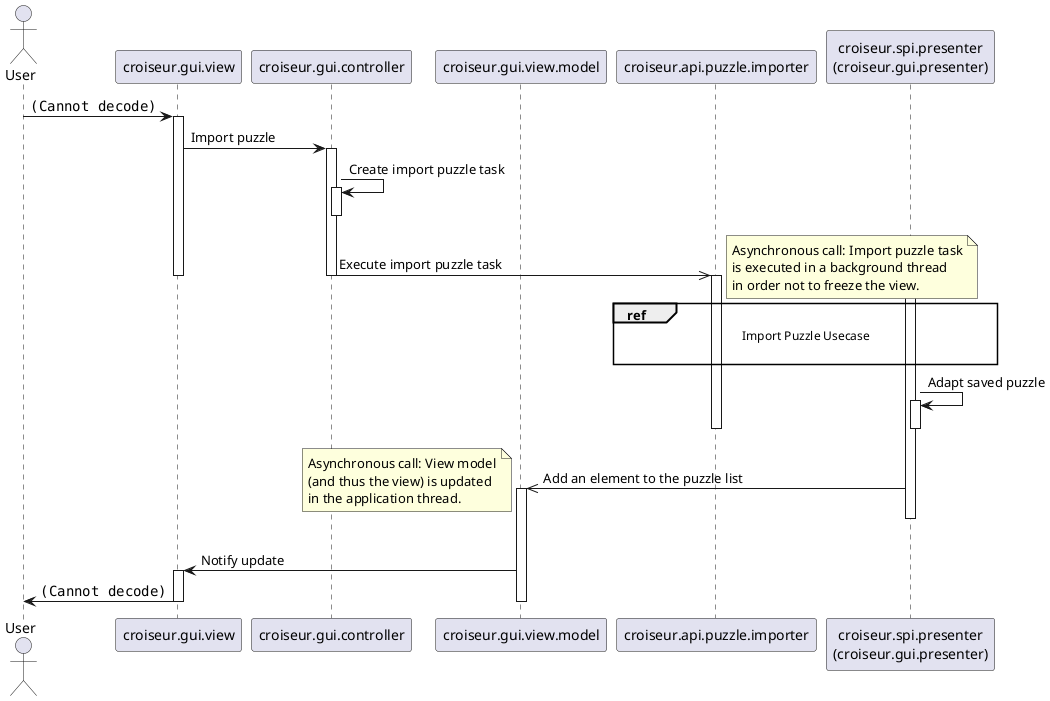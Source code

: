 'SPDX-FileCopyrightText: 2023 Antoine Belvire
'SPDX-License-Identifier: GPL-3.0-or-later

@startuml
skinparam responseMessageBelowArrow true

actor User
participant croiseur.gui.view
participant croiseur.gui.controller
participant croiseur.gui.view.model
participant croiseur.api.puzzle.importer
participant "croiseur.spi.presenter\n(croiseur.gui.presenter)" as croiseur.spi.presenter

User -> croiseur.gui.view : <img:"image/input/croiseur-gui-puzzle-import.png"{scale=0.75}>
activate croiseur.gui.view

croiseur.gui.view -> croiseur.gui.controller : Import puzzle
activate croiseur.gui.controller

croiseur.gui.controller -> croiseur.gui.controller : Create import puzzle task
activate croiseur.gui.controller
deactivate croiseur.gui.controller

croiseur.gui.controller ->> croiseur.api.puzzle.importer : Execute import puzzle task
note right
 Asynchronous call: Import puzzle task
 is executed in a background thread
 in order not to freeze the view.
end note
deactivate croiseur.gui.controller
deactivate croiseur.gui.view
activate croiseur.api.puzzle.importer
activate croiseur.spi.presenter

ref over croiseur.api.puzzle.importer, croiseur.spi.presenter : Import Puzzle Usecase\n

croiseur.spi.presenter -> croiseur.spi.presenter : Adapt saved puzzle
activate croiseur.spi.presenter
deactivate croiseur.api.puzzle.importer
deactivate croiseur.spi.presenter

croiseur.spi.presenter ->> croiseur.gui.view.model : Add an element to the puzzle list
note left
 Asynchronous call: View model
 (and thus the view) is updated
 in the application thread.
end note
activate croiseur.gui.view.model
deactivate croiseur.spi.presenter

croiseur.gui.view.model -> croiseur.gui.view : Notify update
activate croiseur.gui.view

croiseur.gui.view -> User : <img:"image/input/croiseur-gui-puzzle-imported.png"{scale=0.75}>

deactivate croiseur.gui.view
deactivate croiseur.gui.view.model
@enduml
